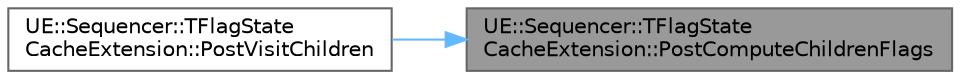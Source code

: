 digraph "UE::Sequencer::TFlagStateCacheExtension::PostComputeChildrenFlags"
{
 // INTERACTIVE_SVG=YES
 // LATEX_PDF_SIZE
  bgcolor="transparent";
  edge [fontname=Helvetica,fontsize=10,labelfontname=Helvetica,labelfontsize=10];
  node [fontname=Helvetica,fontsize=10,shape=box,height=0.2,width=0.4];
  rankdir="RL";
  Node1 [id="Node000001",label="UE::Sequencer::TFlagState\lCacheExtension::PostComputeChildrenFlags",height=0.2,width=0.4,color="gray40", fillcolor="grey60", style="filled", fontcolor="black",tooltip=" "];
  Node1 -> Node2 [id="edge1_Node000001_Node000002",dir="back",color="steelblue1",style="solid",tooltip=" "];
  Node2 [id="Node000002",label="UE::Sequencer::TFlagState\lCacheExtension::PostVisitChildren",height=0.2,width=0.4,color="grey40", fillcolor="white", style="filled",URL="$d8/dd8/classUE_1_1Sequencer_1_1TFlagStateCacheExtension.html#a716a843ec31ad6f01114e86949cba87e",tooltip=" "];
}
